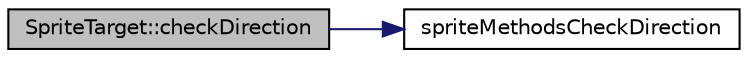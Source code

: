 digraph "SpriteTarget::checkDirection"
{
 // LATEX_PDF_SIZE
  edge [fontname="Helvetica",fontsize="10",labelfontname="Helvetica",labelfontsize="10"];
  node [fontname="Helvetica",fontsize="10",shape=record];
  rankdir="LR";
  Node1 [label="SpriteTarget::checkDirection",height=0.2,width=0.4,color="black", fillcolor="grey75", style="filled", fontcolor="black",tooltip=" "];
  Node1 -> Node2 [color="midnightblue",fontsize="10",style="solid",fontname="Helvetica"];
  Node2 [label="spriteMethodsCheckDirection",height=0.2,width=0.4,color="black", fillcolor="white", style="filled",URL="$_sprite_methods_8cpp.html#a473abee9f84727912dab71aa48bdfe64",tooltip=" "];
}
